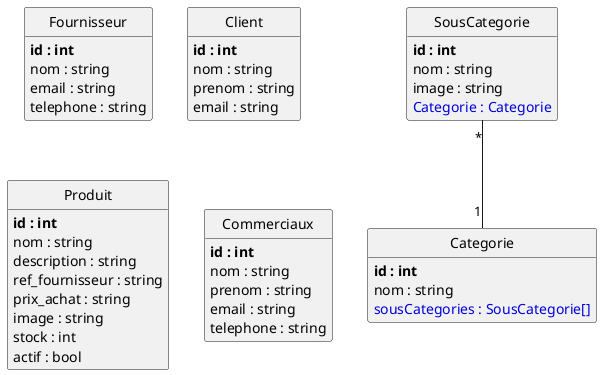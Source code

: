@startuml
class Fournisseur {
	**id : int**
	nom : string
	email : string
	telephone : string
}

class Client {
	**id : int**
	nom : string
	prenom : string
	email : string
}

class Produit {
	**id : int**
	nom : string
	description : string
	ref_fournisseur : string
	prix_achat : string
	image : string
	stock : int
	actif : bool
}

class SousCategorie {
	**id : int**
	nom : string
	image : string
	<color:#0000dd>Categorie : Categorie</color>
}

class Commerciaux {
	**id : int**
	nom : string
	prenom : string
	email : string
	telephone : string
}

class Categorie {
	**id : int**
	nom : string
	<color:#0000dd>sousCategories : SousCategorie[]</color>
}

SousCategorie "*"--"1" Categorie


hide methods

hide circle

@enduml
